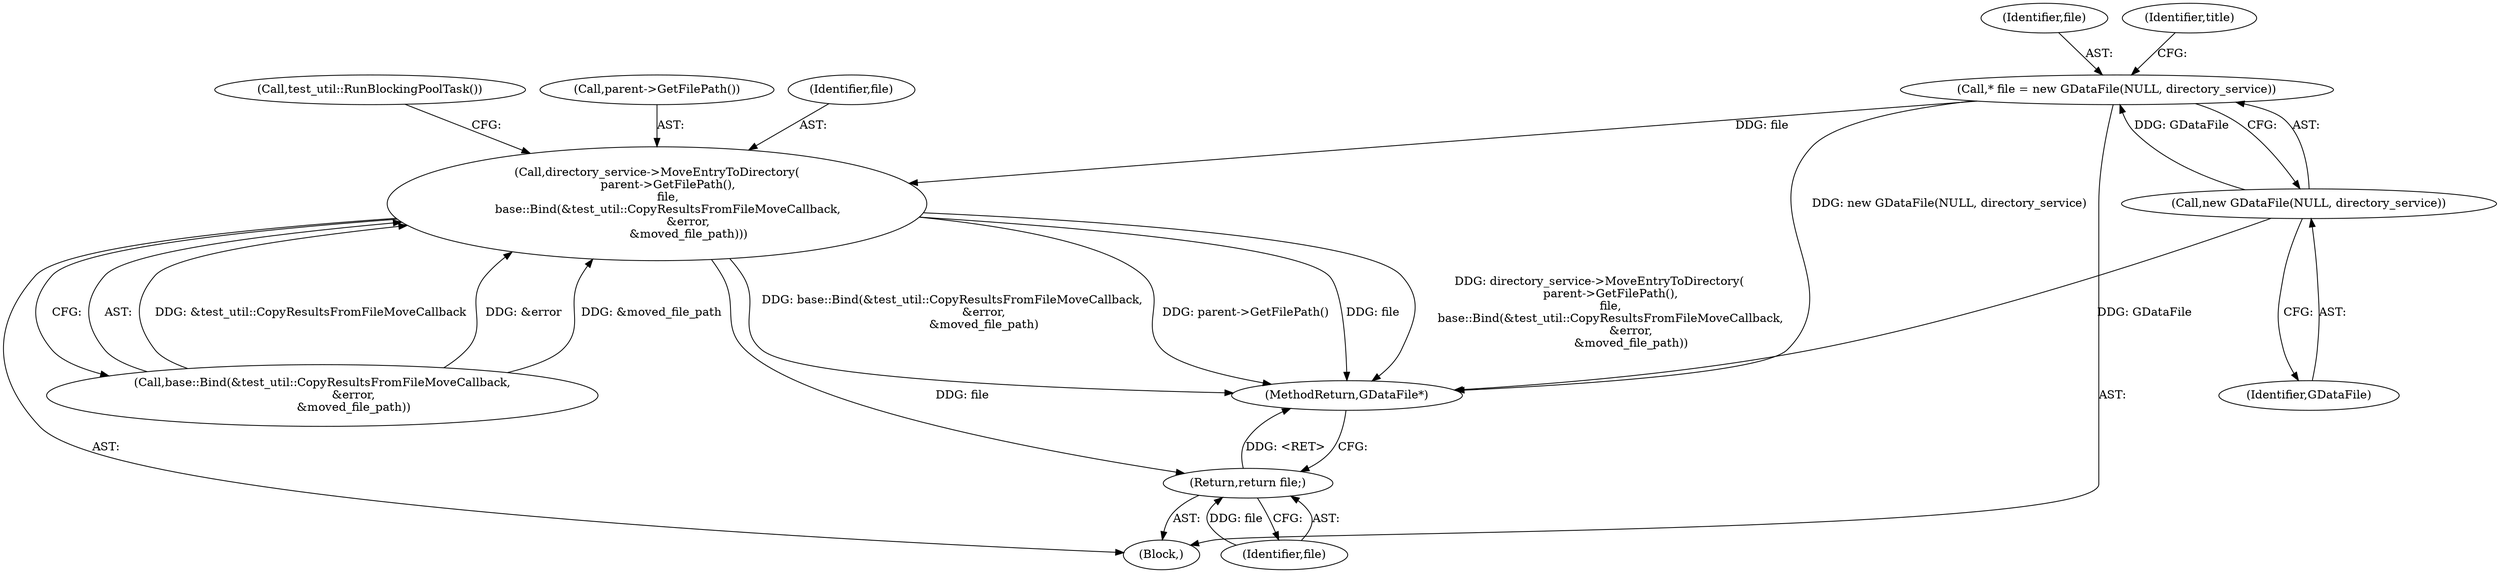 digraph "1_Chrome_dd3b6fe574edad231c01c78e4647a74c38dc4178_15@pointer" {
"1000106" [label="(Call,* file = new GDataFile(NULL, directory_service))"];
"1000108" [label="(Call,new GDataFile(NULL, directory_service))"];
"1000138" [label="(Call,directory_service->MoveEntryToDirectory(\n      parent->GetFilePath(),\n      file,\n      base::Bind(&test_util::CopyResultsFromFileMoveCallback,\n                 &error,\n                 &moved_file_path)))"];
"1000156" [label="(Return,return file;)"];
"1000108" [label="(Call,new GDataFile(NULL, directory_service))"];
"1000158" [label="(MethodReturn,GDataFile*)"];
"1000104" [label="(Block,)"];
"1000157" [label="(Identifier,file)"];
"1000148" [label="(Call,test_util::RunBlockingPoolTask())"];
"1000139" [label="(Call,parent->GetFilePath())"];
"1000140" [label="(Identifier,file)"];
"1000106" [label="(Call,* file = new GDataFile(NULL, directory_service))"];
"1000107" [label="(Identifier,file)"];
"1000109" [label="(Identifier,GDataFile)"];
"1000141" [label="(Call,base::Bind(&test_util::CopyResultsFromFileMoveCallback,\n                 &error,\n                 &moved_file_path))"];
"1000156" [label="(Return,return file;)"];
"1000138" [label="(Call,directory_service->MoveEntryToDirectory(\n      parent->GetFilePath(),\n      file,\n      base::Bind(&test_util::CopyResultsFromFileMoveCallback,\n                 &error,\n                 &moved_file_path)))"];
"1000112" [label="(Identifier,title)"];
"1000106" -> "1000104"  [label="AST: "];
"1000106" -> "1000108"  [label="CFG: "];
"1000107" -> "1000106"  [label="AST: "];
"1000108" -> "1000106"  [label="AST: "];
"1000112" -> "1000106"  [label="CFG: "];
"1000106" -> "1000158"  [label="DDG: new GDataFile(NULL, directory_service)"];
"1000108" -> "1000106"  [label="DDG: GDataFile"];
"1000106" -> "1000138"  [label="DDG: file"];
"1000108" -> "1000109"  [label="CFG: "];
"1000109" -> "1000108"  [label="AST: "];
"1000108" -> "1000158"  [label="DDG: GDataFile"];
"1000138" -> "1000104"  [label="AST: "];
"1000138" -> "1000141"  [label="CFG: "];
"1000139" -> "1000138"  [label="AST: "];
"1000140" -> "1000138"  [label="AST: "];
"1000141" -> "1000138"  [label="AST: "];
"1000148" -> "1000138"  [label="CFG: "];
"1000138" -> "1000158"  [label="DDG: base::Bind(&test_util::CopyResultsFromFileMoveCallback,\n                 &error,\n                 &moved_file_path)"];
"1000138" -> "1000158"  [label="DDG: parent->GetFilePath()"];
"1000138" -> "1000158"  [label="DDG: file"];
"1000138" -> "1000158"  [label="DDG: directory_service->MoveEntryToDirectory(\n      parent->GetFilePath(),\n      file,\n      base::Bind(&test_util::CopyResultsFromFileMoveCallback,\n                 &error,\n                 &moved_file_path))"];
"1000141" -> "1000138"  [label="DDG: &test_util::CopyResultsFromFileMoveCallback"];
"1000141" -> "1000138"  [label="DDG: &error"];
"1000141" -> "1000138"  [label="DDG: &moved_file_path"];
"1000138" -> "1000156"  [label="DDG: file"];
"1000156" -> "1000104"  [label="AST: "];
"1000156" -> "1000157"  [label="CFG: "];
"1000157" -> "1000156"  [label="AST: "];
"1000158" -> "1000156"  [label="CFG: "];
"1000156" -> "1000158"  [label="DDG: <RET>"];
"1000157" -> "1000156"  [label="DDG: file"];
}
